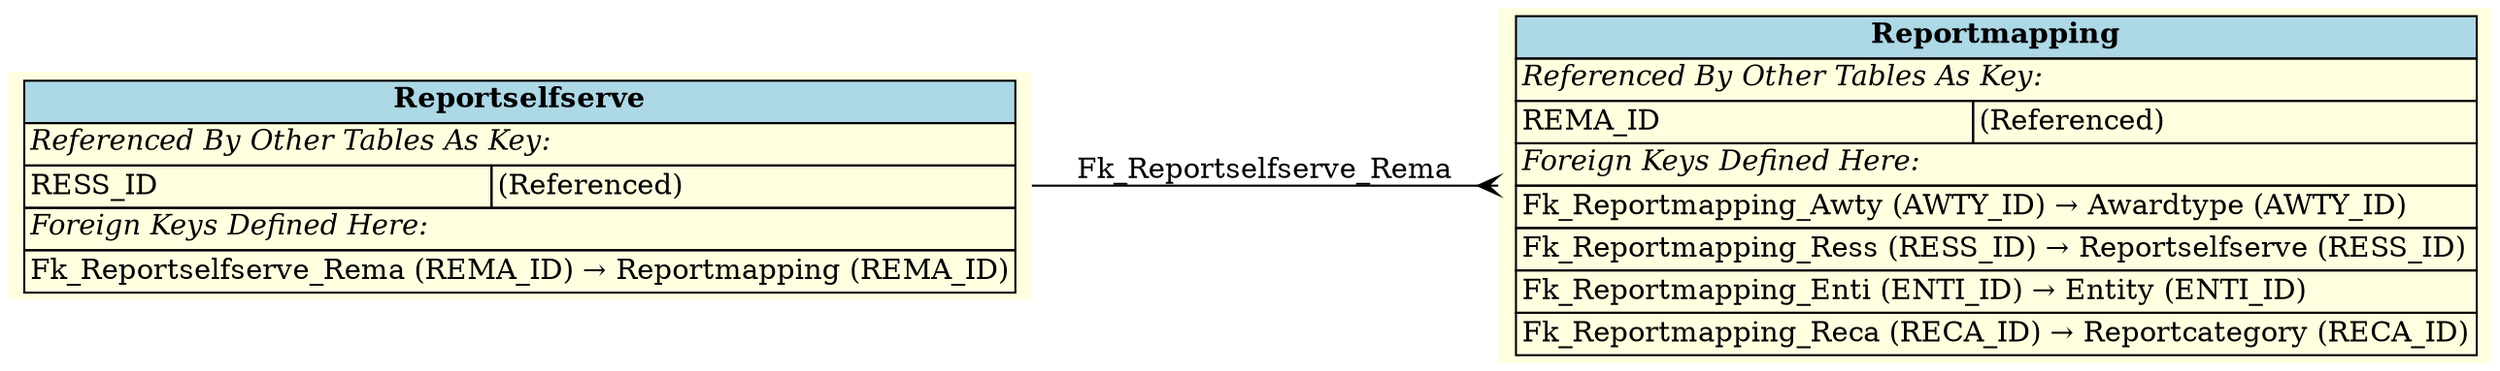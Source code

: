 digraph ERD {
  rankdir=LR;
  node [shape=plaintext, style=filled, fillcolor=lightyellow];
  edge [arrowhead=crow, arrowtail=none, dir=both, labelfontsize=10];

  "Reportselfserve" [
    label=<
    <TABLE BORDER="0" CELLBORDER="1" CELLSPACING="0" BGCOLOR="lightyellow">
      <TR><TD COLSPAN="2" BGCOLOR="lightblue"><B>Reportselfserve</B></TD></TR>
      <TR><TD COLSPAN="2" ALIGN="LEFT"><I>Referenced By Other Tables As Key:</I></TD></TR>
      <TR><TD ALIGN="LEFT">RESS_ID</TD><TD ALIGN="LEFT">(Referenced)</TD></TR>
      <TR><TD COLSPAN="2" ALIGN="LEFT"><I>Foreign Keys Defined Here:</I></TD></TR>
      <TR><TD ALIGN="LEFT" COLSPAN="2">Fk_Reportselfserve_Rema (REMA_ID) &rarr; Reportmapping (REMA_ID)</TD></TR>
    </TABLE>
    >
  ];

  "Reportmapping" [
    label=<
    <TABLE BORDER="0" CELLBORDER="1" CELLSPACING="0" BGCOLOR="lightyellow">
      <TR><TD COLSPAN="2" BGCOLOR="lightblue"><B>Reportmapping</B></TD></TR>
      <TR><TD COLSPAN="2" ALIGN="LEFT"><I>Referenced By Other Tables As Key:</I></TD></TR>
      <TR><TD ALIGN="LEFT">REMA_ID</TD><TD ALIGN="LEFT">(Referenced)</TD></TR>
      <TR><TD COLSPAN="2" ALIGN="LEFT"><I>Foreign Keys Defined Here:</I></TD></TR>
      <TR><TD ALIGN="LEFT" COLSPAN="2">Fk_Reportmapping_Awty (AWTY_ID) &rarr; Awardtype (AWTY_ID)</TD></TR>
      <TR><TD ALIGN="LEFT" COLSPAN="2">Fk_Reportmapping_Ress (RESS_ID) &rarr; Reportselfserve (RESS_ID)</TD></TR>
      <TR><TD ALIGN="LEFT" COLSPAN="2">Fk_Reportmapping_Enti (ENTI_ID) &rarr; Entity (ENTI_ID)</TD></TR>
      <TR><TD ALIGN="LEFT" COLSPAN="2">Fk_Reportmapping_Reca (RECA_ID) &rarr; Reportcategory (RECA_ID)</TD></TR>
    </TABLE>
    >
  ];

  "Reportselfserve" -> "Reportmapping" [label=" Fk_Reportselfserve_Rema "];
}
